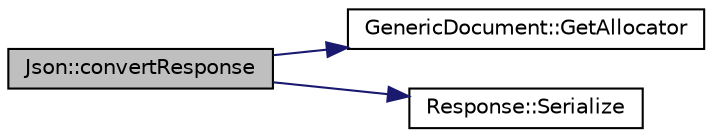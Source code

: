 digraph "Json::convertResponse"
{
 // LATEX_PDF_SIZE
  edge [fontname="Helvetica",fontsize="10",labelfontname="Helvetica",labelfontsize="10"];
  node [fontname="Helvetica",fontsize="10",shape=record];
  rankdir="LR";
  Node1 [label="Json::convertResponse",height=0.2,width=0.4,color="black", fillcolor="grey75", style="filled", fontcolor="black",tooltip="Convert from Response.h to string json."];
  Node1 -> Node2 [color="midnightblue",fontsize="10",style="solid",fontname="Helvetica"];
  Node2 [label="GenericDocument::GetAllocator",height=0.2,width=0.4,color="black", fillcolor="white", style="filled",URL="$class_generic_document.html#aa4609d6b19f86aec1a6b96edf2c27686",tooltip="Get the allocator of this document."];
  Node1 -> Node3 [color="midnightblue",fontsize="10",style="solid",fontname="Helvetica"];
  Node3 [label="Response::Serialize",height=0.2,width=0.4,color="black", fillcolor="white", style="filled",URL="$class_response.html#a972d3d1eb2f4c78c58c5f71a0a50562c",tooltip="Method for loading the object's information into a json."];
}
